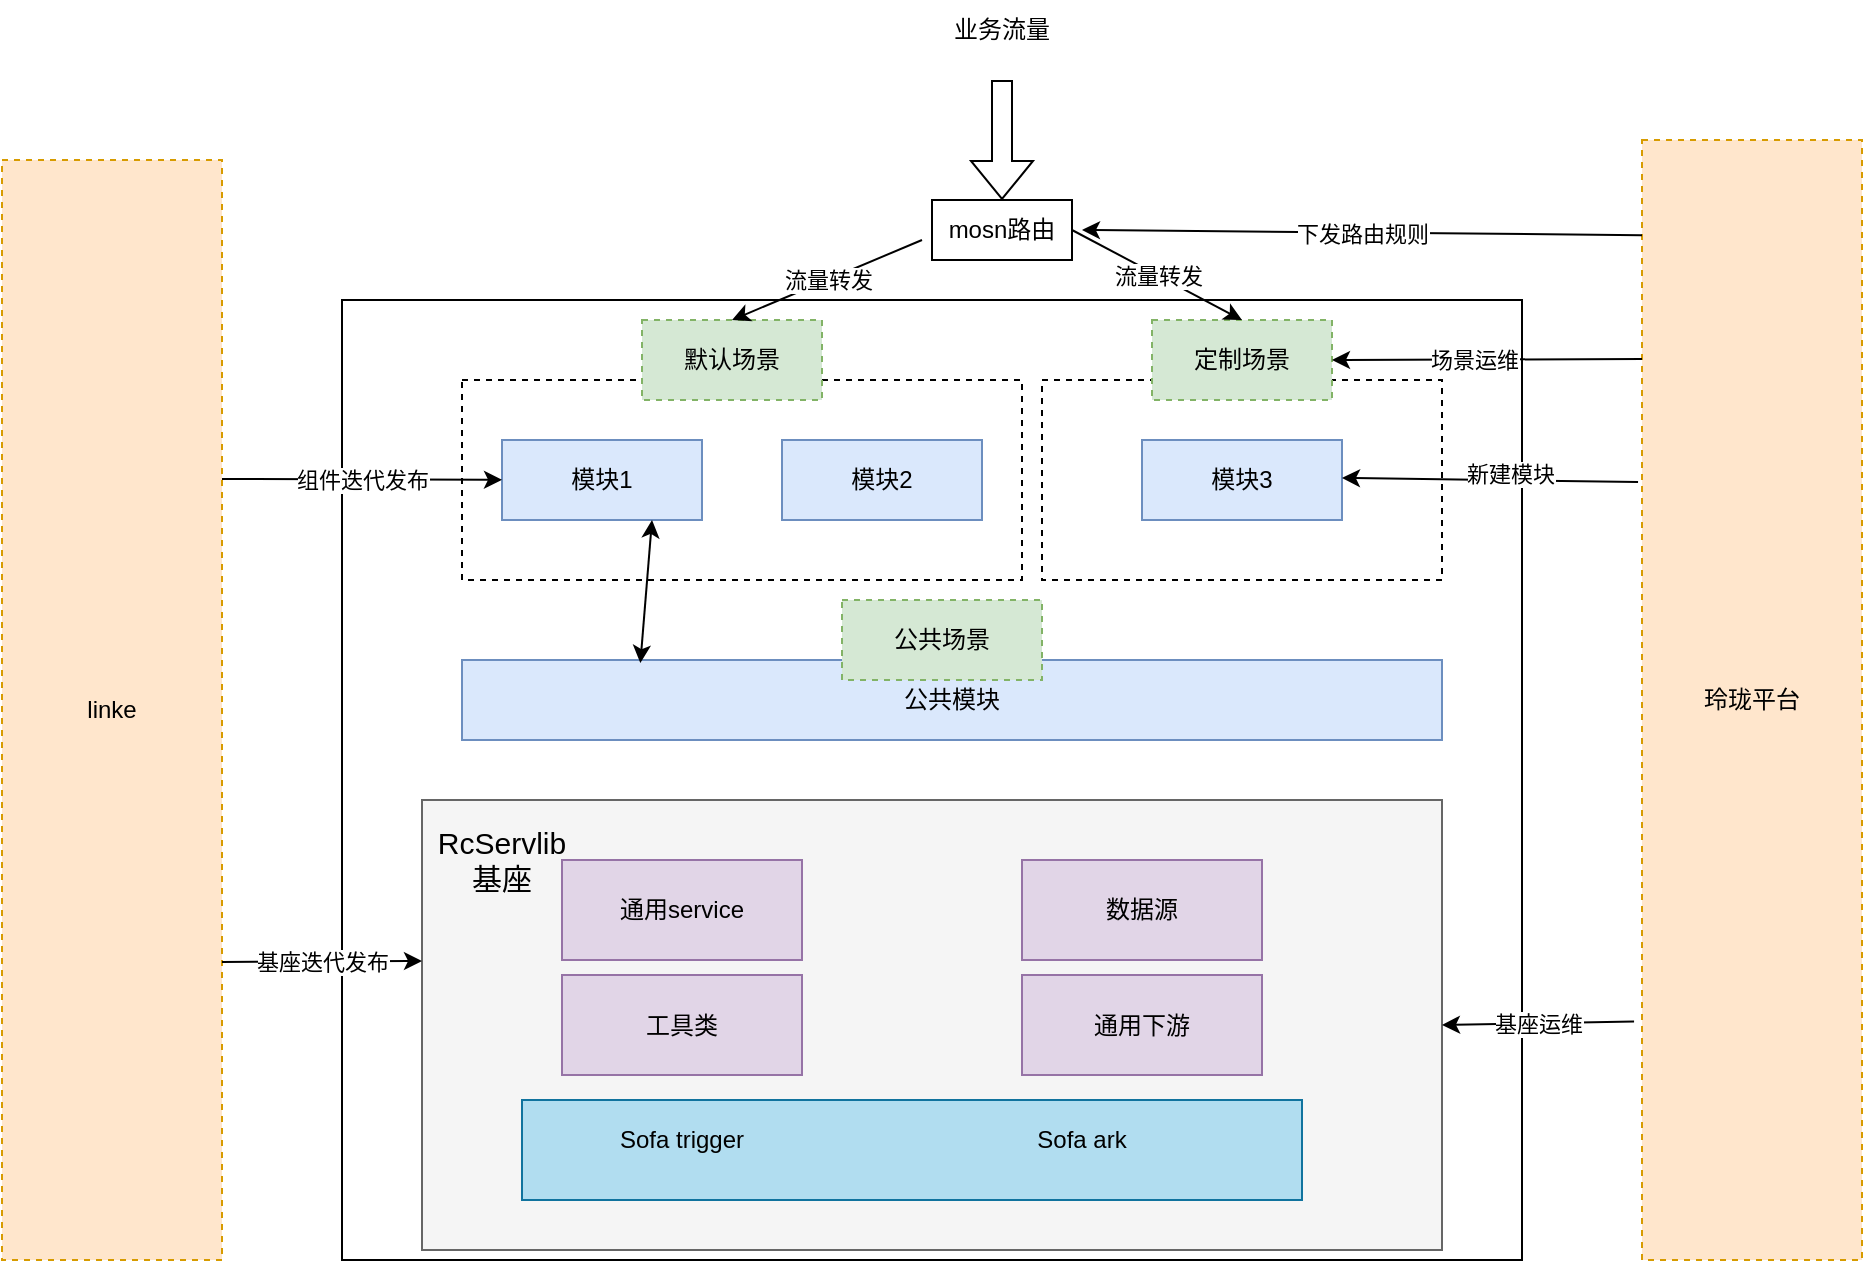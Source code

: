 <mxfile version="21.7.5" type="github">
  <diagram name="第 1 页" id="WSdMZkJwblnFRKAHKaa3">
    <mxGraphModel dx="2133" dy="720" grid="1" gridSize="10" guides="1" tooltips="1" connect="1" arrows="1" fold="1" page="1" pageScale="1" pageWidth="827" pageHeight="1169" math="0" shadow="0">
      <root>
        <mxCell id="0" />
        <mxCell id="1" parent="0" />
        <mxCell id="7ryY0xuVJwBkGCdU82s2-50" value="" style="rounded=0;whiteSpace=wrap;html=1;" vertex="1" parent="1">
          <mxGeometry x="50" y="270" width="590" height="480" as="geometry" />
        </mxCell>
        <mxCell id="7ryY0xuVJwBkGCdU82s2-1" value="" style="rounded=0;whiteSpace=wrap;html=1;fillColor=#f5f5f5;fontColor=#333333;strokeColor=#666666;" vertex="1" parent="1">
          <mxGeometry x="90" y="520" width="510" height="225" as="geometry" />
        </mxCell>
        <mxCell id="7ryY0xuVJwBkGCdU82s2-2" value="" style="rounded=0;whiteSpace=wrap;html=1;fillColor=#b1ddf0;strokeColor=#10739e;" vertex="1" parent="1">
          <mxGeometry x="140" y="670" width="390" height="50" as="geometry" />
        </mxCell>
        <mxCell id="7ryY0xuVJwBkGCdU82s2-3" value="Sofa trigger" style="text;strokeColor=none;align=center;fillColor=none;html=1;verticalAlign=middle;whiteSpace=wrap;rounded=0;" vertex="1" parent="1">
          <mxGeometry x="170" y="675" width="100" height="30" as="geometry" />
        </mxCell>
        <mxCell id="7ryY0xuVJwBkGCdU82s2-4" value="Sofa ark" style="text;strokeColor=none;align=center;fillColor=none;html=1;verticalAlign=middle;whiteSpace=wrap;rounded=0;" vertex="1" parent="1">
          <mxGeometry x="370" y="675" width="100" height="30" as="geometry" />
        </mxCell>
        <mxCell id="7ryY0xuVJwBkGCdU82s2-5" value="通用service" style="rounded=0;whiteSpace=wrap;html=1;fillColor=#e1d5e7;strokeColor=#9673a6;" vertex="1" parent="1">
          <mxGeometry x="160" y="550" width="120" height="50" as="geometry" />
        </mxCell>
        <mxCell id="7ryY0xuVJwBkGCdU82s2-6" value="数据源" style="rounded=0;whiteSpace=wrap;html=1;fillColor=#e1d5e7;strokeColor=#9673a6;" vertex="1" parent="1">
          <mxGeometry x="390" y="550" width="120" height="50" as="geometry" />
        </mxCell>
        <mxCell id="7ryY0xuVJwBkGCdU82s2-7" value="工具类" style="rounded=0;whiteSpace=wrap;html=1;fillColor=#e1d5e7;strokeColor=#9673a6;" vertex="1" parent="1">
          <mxGeometry x="160" y="607.5" width="120" height="50" as="geometry" />
        </mxCell>
        <mxCell id="7ryY0xuVJwBkGCdU82s2-8" value="通用下游" style="rounded=0;whiteSpace=wrap;html=1;fillColor=#e1d5e7;strokeColor=#9673a6;" vertex="1" parent="1">
          <mxGeometry x="390" y="607.5" width="120" height="50" as="geometry" />
        </mxCell>
        <mxCell id="7ryY0xuVJwBkGCdU82s2-9" value="&lt;font style=&quot;font-size: 15px;&quot;&gt;RcServlib基座&lt;/font&gt;" style="text;strokeColor=none;align=center;fillColor=none;html=1;verticalAlign=middle;whiteSpace=wrap;rounded=0;" vertex="1" parent="1">
          <mxGeometry x="100" y="535" width="60" height="30" as="geometry" />
        </mxCell>
        <mxCell id="7ryY0xuVJwBkGCdU82s2-16" value="" style="rounded=0;whiteSpace=wrap;html=1;dashed=1;" vertex="1" parent="1">
          <mxGeometry x="110" y="310" width="280" height="100" as="geometry" />
        </mxCell>
        <mxCell id="7ryY0xuVJwBkGCdU82s2-14" value="模块1" style="rounded=0;whiteSpace=wrap;html=1;fillColor=#dae8fc;strokeColor=#6c8ebf;" vertex="1" parent="1">
          <mxGeometry x="130" y="340" width="100" height="40" as="geometry" />
        </mxCell>
        <mxCell id="7ryY0xuVJwBkGCdU82s2-17" value="默认场景" style="whiteSpace=wrap;html=1;dashed=1;fillColor=#d5e8d4;strokeColor=#82b366;" vertex="1" parent="1">
          <mxGeometry x="200" y="280" width="90" height="40" as="geometry" />
        </mxCell>
        <mxCell id="7ryY0xuVJwBkGCdU82s2-23" value="模块2" style="rounded=0;whiteSpace=wrap;html=1;fillColor=#dae8fc;strokeColor=#6c8ebf;" vertex="1" parent="1">
          <mxGeometry x="270" y="340" width="100" height="40" as="geometry" />
        </mxCell>
        <mxCell id="7ryY0xuVJwBkGCdU82s2-24" value="" style="rounded=0;whiteSpace=wrap;html=1;dashed=1;" vertex="1" parent="1">
          <mxGeometry x="400" y="310" width="200" height="100" as="geometry" />
        </mxCell>
        <mxCell id="7ryY0xuVJwBkGCdU82s2-25" value="定制场景" style="whiteSpace=wrap;html=1;dashed=1;fillColor=#d5e8d4;strokeColor=#82b366;" vertex="1" parent="1">
          <mxGeometry x="455" y="280" width="90" height="40" as="geometry" />
        </mxCell>
        <mxCell id="7ryY0xuVJwBkGCdU82s2-26" value="模块3" style="rounded=0;whiteSpace=wrap;html=1;fillColor=#dae8fc;strokeColor=#6c8ebf;" vertex="1" parent="1">
          <mxGeometry x="450" y="340" width="100" height="40" as="geometry" />
        </mxCell>
        <mxCell id="7ryY0xuVJwBkGCdU82s2-27" value="" style="shape=flexArrow;endArrow=classic;html=1;rounded=0;entryX=1;entryY=0;entryDx=0;entryDy=0;" edge="1" parent="1">
          <mxGeometry width="50" height="50" relative="1" as="geometry">
            <mxPoint x="380" y="160" as="sourcePoint" />
            <mxPoint x="380" y="220" as="targetPoint" />
          </mxGeometry>
        </mxCell>
        <mxCell id="7ryY0xuVJwBkGCdU82s2-28" value="业务流量" style="text;strokeColor=none;align=center;fillColor=none;html=1;verticalAlign=middle;whiteSpace=wrap;rounded=0;" vertex="1" parent="1">
          <mxGeometry x="350" y="120" width="60" height="30" as="geometry" />
        </mxCell>
        <mxCell id="7ryY0xuVJwBkGCdU82s2-29" value="mosn路由" style="whiteSpace=wrap;html=1;" vertex="1" parent="1">
          <mxGeometry x="345" y="220" width="70" height="30" as="geometry" />
        </mxCell>
        <mxCell id="7ryY0xuVJwBkGCdU82s2-30" value="" style="endArrow=classic;html=1;rounded=0;entryX=0.5;entryY=0;entryDx=0;entryDy=0;" edge="1" parent="1" target="7ryY0xuVJwBkGCdU82s2-17">
          <mxGeometry relative="1" as="geometry">
            <mxPoint x="340" y="240" as="sourcePoint" />
            <mxPoint x="610" y="390" as="targetPoint" />
          </mxGeometry>
        </mxCell>
        <mxCell id="7ryY0xuVJwBkGCdU82s2-31" value="流量转发" style="edgeLabel;resizable=0;html=1;align=center;verticalAlign=middle;" connectable="0" vertex="1" parent="7ryY0xuVJwBkGCdU82s2-30">
          <mxGeometry relative="1" as="geometry" />
        </mxCell>
        <mxCell id="7ryY0xuVJwBkGCdU82s2-32" value="" style="endArrow=classic;html=1;rounded=0;entryX=0.5;entryY=0;entryDx=0;entryDy=0;exitX=1;exitY=0.5;exitDx=0;exitDy=0;" edge="1" parent="1" source="7ryY0xuVJwBkGCdU82s2-29" target="7ryY0xuVJwBkGCdU82s2-25">
          <mxGeometry relative="1" as="geometry">
            <mxPoint x="350" y="250" as="sourcePoint" />
            <mxPoint x="255" y="290" as="targetPoint" />
          </mxGeometry>
        </mxCell>
        <mxCell id="7ryY0xuVJwBkGCdU82s2-33" value="流量转发" style="edgeLabel;resizable=0;html=1;align=center;verticalAlign=middle;" connectable="0" vertex="1" parent="7ryY0xuVJwBkGCdU82s2-32">
          <mxGeometry relative="1" as="geometry" />
        </mxCell>
        <mxCell id="7ryY0xuVJwBkGCdU82s2-35" value="玲珑平台" style="rounded=0;whiteSpace=wrap;html=1;dashed=1;fillColor=#ffe6cc;strokeColor=#d79b00;" vertex="1" parent="1">
          <mxGeometry x="700" y="190" width="110" height="560" as="geometry" />
        </mxCell>
        <mxCell id="7ryY0xuVJwBkGCdU82s2-44" value="" style="endArrow=classic;html=1;rounded=0;exitX=0;exitY=0.085;exitDx=0;exitDy=0;exitPerimeter=0;" edge="1" parent="1" source="7ryY0xuVJwBkGCdU82s2-35">
          <mxGeometry relative="1" as="geometry">
            <mxPoint x="690" y="230" as="sourcePoint" />
            <mxPoint x="420" y="235" as="targetPoint" />
          </mxGeometry>
        </mxCell>
        <mxCell id="7ryY0xuVJwBkGCdU82s2-45" value="下发路由规则" style="edgeLabel;resizable=0;html=1;align=center;verticalAlign=middle;" connectable="0" vertex="1" parent="7ryY0xuVJwBkGCdU82s2-44">
          <mxGeometry relative="1" as="geometry" />
        </mxCell>
        <mxCell id="7ryY0xuVJwBkGCdU82s2-46" value="" style="endArrow=classic;html=1;rounded=0;exitX=0;exitY=0.31;exitDx=0;exitDy=0;exitPerimeter=0;" edge="1" parent="1">
          <mxGeometry relative="1" as="geometry">
            <mxPoint x="698.02" y="361.04" as="sourcePoint" />
            <mxPoint x="550" y="358.96" as="targetPoint" />
          </mxGeometry>
        </mxCell>
        <mxCell id="7ryY0xuVJwBkGCdU82s2-49" value="新建模块" style="edgeLabel;html=1;align=center;verticalAlign=middle;resizable=0;points=[];" vertex="1" connectable="0" parent="7ryY0xuVJwBkGCdU82s2-46">
          <mxGeometry x="-0.135" y="-3" relative="1" as="geometry">
            <mxPoint as="offset" />
          </mxGeometry>
        </mxCell>
        <mxCell id="7ryY0xuVJwBkGCdU82s2-51" value="linke" style="rounded=0;whiteSpace=wrap;html=1;dashed=1;fillColor=#ffe6cc;strokeColor=#d79b00;" vertex="1" parent="1">
          <mxGeometry x="-120" y="200" width="110" height="550" as="geometry" />
        </mxCell>
        <mxCell id="7ryY0xuVJwBkGCdU82s2-52" value="" style="endArrow=classic;html=1;rounded=0;" edge="1" parent="1" target="7ryY0xuVJwBkGCdU82s2-14">
          <mxGeometry relative="1" as="geometry">
            <mxPoint x="-10" y="359.5" as="sourcePoint" />
            <mxPoint x="110" y="360" as="targetPoint" />
          </mxGeometry>
        </mxCell>
        <mxCell id="7ryY0xuVJwBkGCdU82s2-53" value="组件迭代发布" style="edgeLabel;resizable=0;html=1;align=center;verticalAlign=middle;" connectable="0" vertex="1" parent="7ryY0xuVJwBkGCdU82s2-52">
          <mxGeometry relative="1" as="geometry" />
        </mxCell>
        <mxCell id="7ryY0xuVJwBkGCdU82s2-64" value="" style="endArrow=classic;html=1;rounded=0;" edge="1" parent="1">
          <mxGeometry relative="1" as="geometry">
            <mxPoint x="-10" y="601" as="sourcePoint" />
            <mxPoint x="90" y="600.5" as="targetPoint" />
          </mxGeometry>
        </mxCell>
        <mxCell id="7ryY0xuVJwBkGCdU82s2-65" value="基座迭代发布" style="edgeLabel;resizable=0;html=1;align=center;verticalAlign=middle;" connectable="0" vertex="1" parent="7ryY0xuVJwBkGCdU82s2-64">
          <mxGeometry relative="1" as="geometry" />
        </mxCell>
        <mxCell id="7ryY0xuVJwBkGCdU82s2-66" value="" style="endArrow=classic;html=1;rounded=0;entryX=1;entryY=0.5;entryDx=0;entryDy=0;exitX=-0.036;exitY=0.787;exitDx=0;exitDy=0;exitPerimeter=0;" edge="1" parent="1" source="7ryY0xuVJwBkGCdU82s2-35" target="7ryY0xuVJwBkGCdU82s2-1">
          <mxGeometry relative="1" as="geometry">
            <mxPoint x="690" y="633" as="sourcePoint" />
            <mxPoint x="540" y="480" as="targetPoint" />
          </mxGeometry>
        </mxCell>
        <mxCell id="7ryY0xuVJwBkGCdU82s2-67" value="基座运维" style="edgeLabel;resizable=0;html=1;align=center;verticalAlign=middle;" connectable="0" vertex="1" parent="7ryY0xuVJwBkGCdU82s2-66">
          <mxGeometry relative="1" as="geometry" />
        </mxCell>
        <mxCell id="7ryY0xuVJwBkGCdU82s2-71" value="" style="endArrow=classic;html=1;rounded=0;entryX=1;entryY=0.5;entryDx=0;entryDy=0;exitX=-0.045;exitY=0.703;exitDx=0;exitDy=0;exitPerimeter=0;" edge="1" parent="1" target="7ryY0xuVJwBkGCdU82s2-25">
          <mxGeometry relative="1" as="geometry">
            <mxPoint x="700" y="299.5" as="sourcePoint" />
            <mxPoint x="605" y="300.5" as="targetPoint" />
          </mxGeometry>
        </mxCell>
        <mxCell id="7ryY0xuVJwBkGCdU82s2-73" value="场景运维" style="edgeLabel;html=1;align=center;verticalAlign=middle;resizable=0;points=[];" vertex="1" connectable="0" parent="7ryY0xuVJwBkGCdU82s2-71">
          <mxGeometry x="0.084" relative="1" as="geometry">
            <mxPoint as="offset" />
          </mxGeometry>
        </mxCell>
        <mxCell id="7ryY0xuVJwBkGCdU82s2-76" value="公共模块" style="rounded=0;whiteSpace=wrap;html=1;fillColor=#dae8fc;strokeColor=#6c8ebf;" vertex="1" parent="1">
          <mxGeometry x="110" y="450" width="490" height="40" as="geometry" />
        </mxCell>
        <mxCell id="7ryY0xuVJwBkGCdU82s2-77" value="公共场景" style="whiteSpace=wrap;html=1;dashed=1;fillColor=#d5e8d4;strokeColor=#82b366;" vertex="1" parent="1">
          <mxGeometry x="300" y="420" width="100" height="40" as="geometry" />
        </mxCell>
        <mxCell id="7ryY0xuVJwBkGCdU82s2-78" value="" style="endArrow=classic;startArrow=classic;html=1;rounded=0;exitX=0.182;exitY=0.038;exitDx=0;exitDy=0;exitPerimeter=0;entryX=0.75;entryY=1;entryDx=0;entryDy=0;" edge="1" parent="1" source="7ryY0xuVJwBkGCdU82s2-76" target="7ryY0xuVJwBkGCdU82s2-14">
          <mxGeometry width="50" height="50" relative="1" as="geometry">
            <mxPoint x="150" y="460" as="sourcePoint" />
            <mxPoint x="200" y="410" as="targetPoint" />
          </mxGeometry>
        </mxCell>
      </root>
    </mxGraphModel>
  </diagram>
</mxfile>
